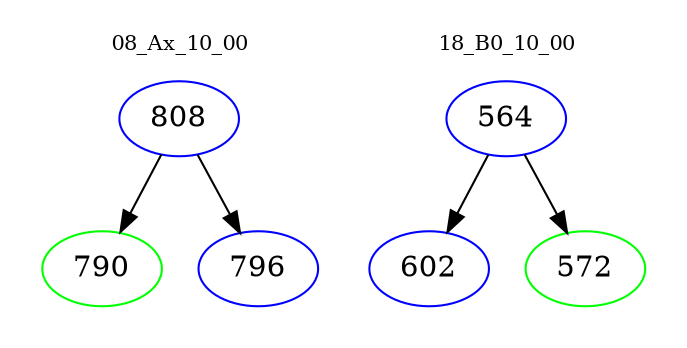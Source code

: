digraph{
subgraph cluster_0 {
color = white
label = "08_Ax_10_00";
fontsize=10;
T0_808 [label="808", color="blue"]
T0_808 -> T0_790 [color="black"]
T0_790 [label="790", color="green"]
T0_808 -> T0_796 [color="black"]
T0_796 [label="796", color="blue"]
}
subgraph cluster_1 {
color = white
label = "18_B0_10_00";
fontsize=10;
T1_564 [label="564", color="blue"]
T1_564 -> T1_602 [color="black"]
T1_602 [label="602", color="blue"]
T1_564 -> T1_572 [color="black"]
T1_572 [label="572", color="green"]
}
}
